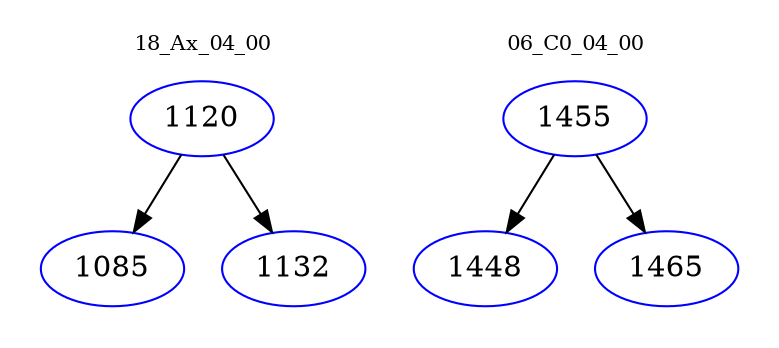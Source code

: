 digraph{
subgraph cluster_0 {
color = white
label = "18_Ax_04_00";
fontsize=10;
T0_1120 [label="1120", color="blue"]
T0_1120 -> T0_1085 [color="black"]
T0_1085 [label="1085", color="blue"]
T0_1120 -> T0_1132 [color="black"]
T0_1132 [label="1132", color="blue"]
}
subgraph cluster_1 {
color = white
label = "06_C0_04_00";
fontsize=10;
T1_1455 [label="1455", color="blue"]
T1_1455 -> T1_1448 [color="black"]
T1_1448 [label="1448", color="blue"]
T1_1455 -> T1_1465 [color="black"]
T1_1465 [label="1465", color="blue"]
}
}
